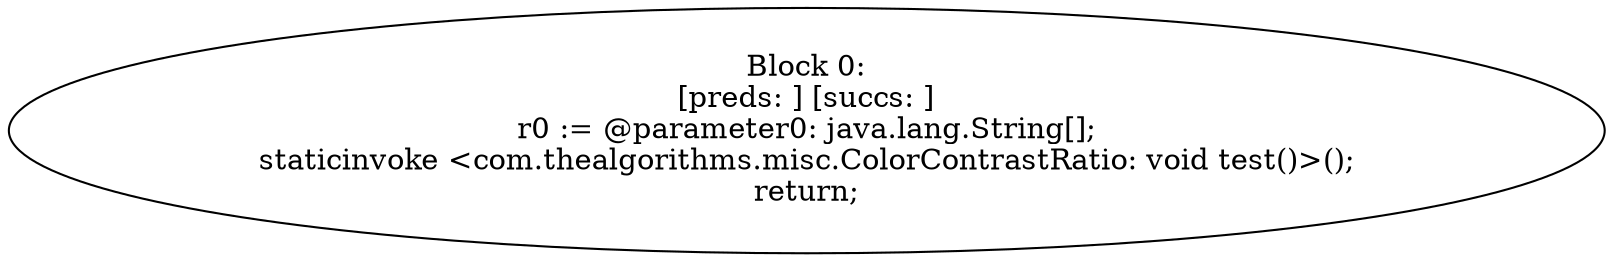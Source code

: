 digraph "unitGraph" {
    "Block 0:
[preds: ] [succs: ]
r0 := @parameter0: java.lang.String[];
staticinvoke <com.thealgorithms.misc.ColorContrastRatio: void test()>();
return;
"
}
